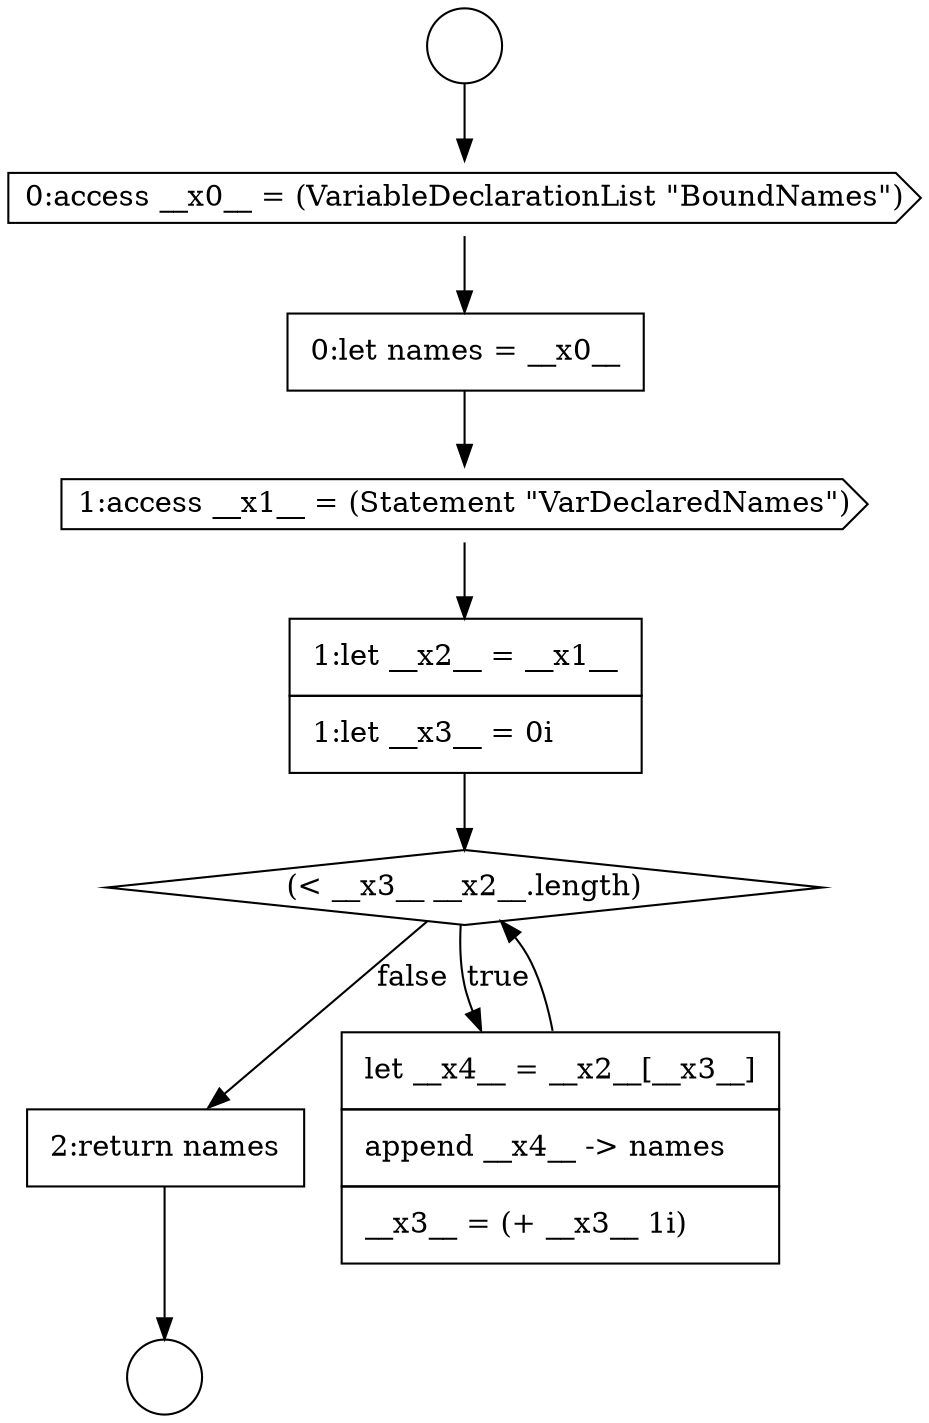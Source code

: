 digraph {
  node6332 [shape=diamond, label=<<font color="black">(&lt; __x3__ __x2__.length)</font>> color="black" fillcolor="white" style=filled]
  node6327 [shape=circle label=" " color="black" fillcolor="white" style=filled]
  node6328 [shape=cds, label=<<font color="black">0:access __x0__ = (VariableDeclarationList &quot;BoundNames&quot;)</font>> color="black" fillcolor="white" style=filled]
  node6331 [shape=none, margin=0, label=<<font color="black">
    <table border="0" cellborder="1" cellspacing="0" cellpadding="10">
      <tr><td align="left">1:let __x2__ = __x1__</td></tr>
      <tr><td align="left">1:let __x3__ = 0i</td></tr>
    </table>
  </font>> color="black" fillcolor="white" style=filled]
  node6334 [shape=none, margin=0, label=<<font color="black">
    <table border="0" cellborder="1" cellspacing="0" cellpadding="10">
      <tr><td align="left">2:return names</td></tr>
    </table>
  </font>> color="black" fillcolor="white" style=filled]
  node6330 [shape=cds, label=<<font color="black">1:access __x1__ = (Statement &quot;VarDeclaredNames&quot;)</font>> color="black" fillcolor="white" style=filled]
  node6333 [shape=none, margin=0, label=<<font color="black">
    <table border="0" cellborder="1" cellspacing="0" cellpadding="10">
      <tr><td align="left">let __x4__ = __x2__[__x3__]</td></tr>
      <tr><td align="left">append __x4__ -&gt; names</td></tr>
      <tr><td align="left">__x3__ = (+ __x3__ 1i)</td></tr>
    </table>
  </font>> color="black" fillcolor="white" style=filled]
  node6326 [shape=circle label=" " color="black" fillcolor="white" style=filled]
  node6329 [shape=none, margin=0, label=<<font color="black">
    <table border="0" cellborder="1" cellspacing="0" cellpadding="10">
      <tr><td align="left">0:let names = __x0__</td></tr>
    </table>
  </font>> color="black" fillcolor="white" style=filled]
  node6329 -> node6330 [ color="black"]
  node6332 -> node6333 [label=<<font color="black">true</font>> color="black"]
  node6332 -> node6334 [label=<<font color="black">false</font>> color="black"]
  node6328 -> node6329 [ color="black"]
  node6331 -> node6332 [ color="black"]
  node6330 -> node6331 [ color="black"]
  node6326 -> node6328 [ color="black"]
  node6334 -> node6327 [ color="black"]
  node6333 -> node6332 [ color="black"]
}
